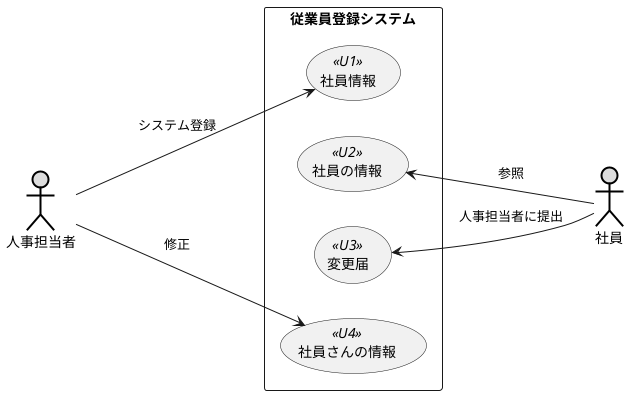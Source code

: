 
@startuml 例題3
left to right direction
actor 人事担当者#DDDDDD;line:black;line.bold;
actor 社員#DDDDDD;line:black;line.bold;
rectangle 従業員登録システム {
usecase 社員情報 << U1 >>
usecase 社員の情報 << U2 >>
usecase 変更届 << U3 >>
usecase 社員さんの情報 << U4 >>
}
人事担当者--> 社員情報 : システム登録
社員の情報 <--社員 : 参照
変更届 <--社員 : 人事担当者に提出
人事担当者---> 社員さんの情報 : 修正
@enduml